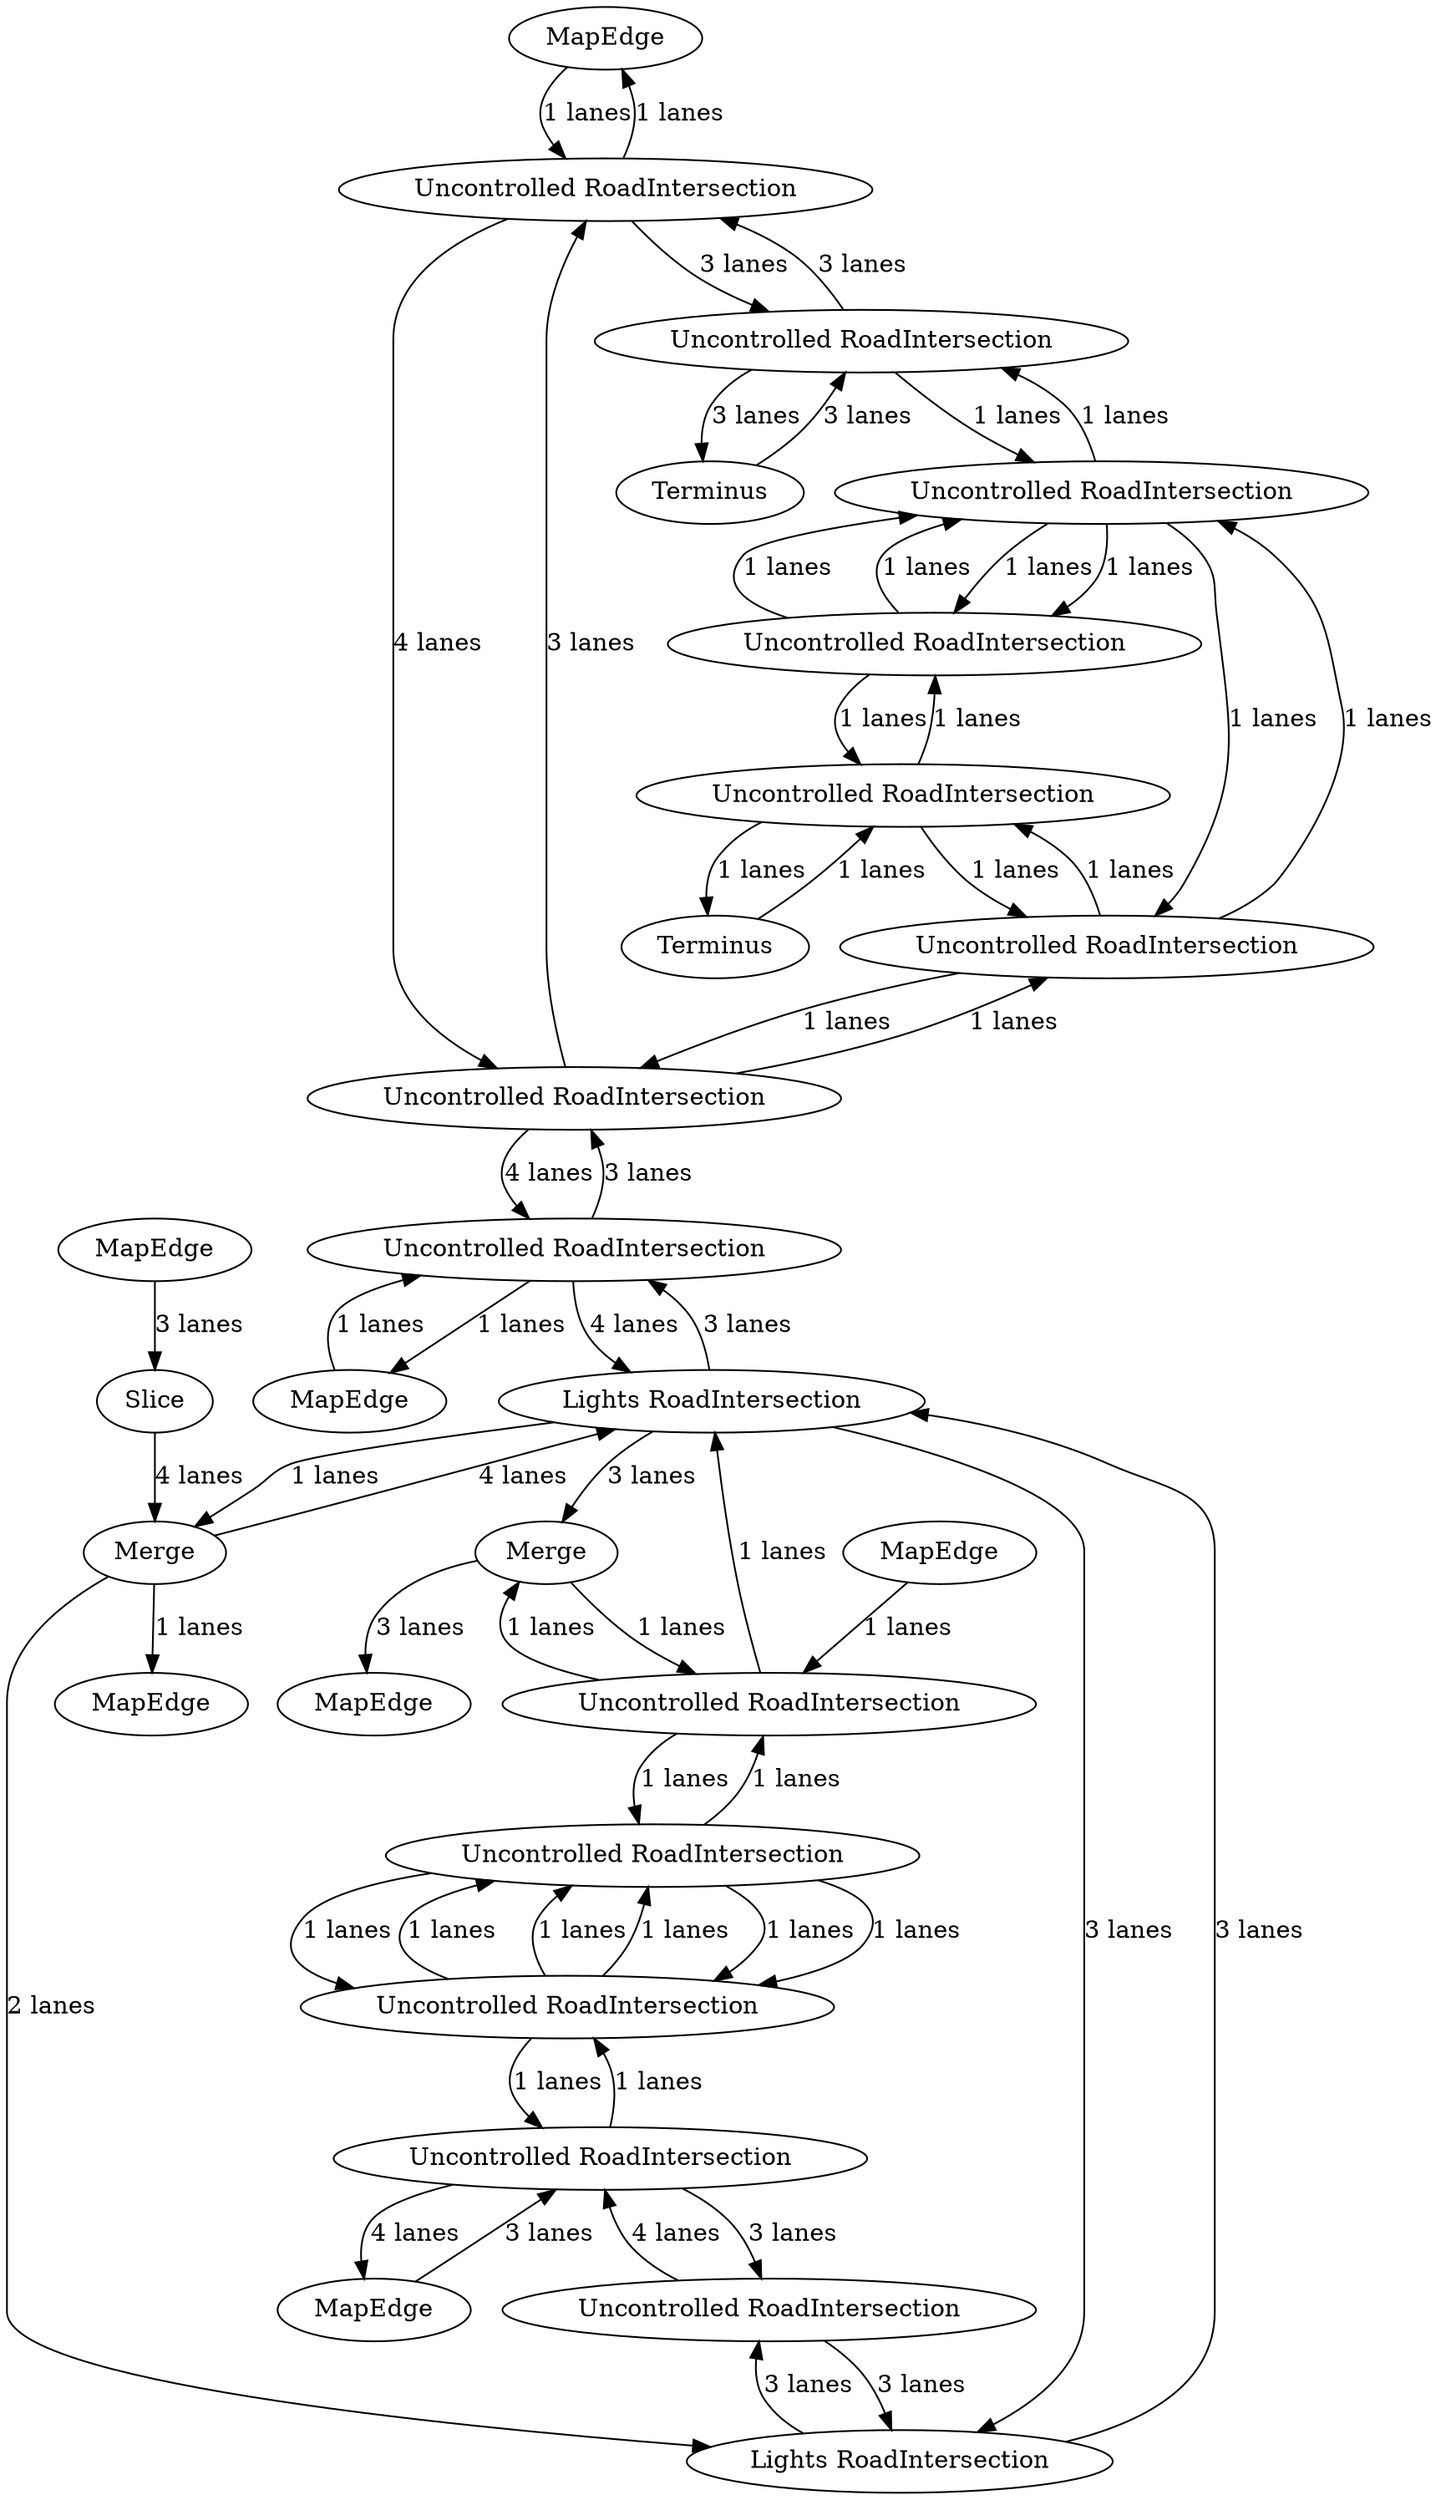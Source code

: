 digraph {
    0 [ label = "MapEdge" ]
    1 [ label = "Uncontrolled RoadIntersection" ]
    2 [ label = "MapEdge" ]
    3 [ label = "Uncontrolled RoadIntersection" ]
    4 [ label = "MapEdge" ]
    5 [ label = "Slice" ]
    6 [ label = "Merge" ]
    7 [ label = "MapEdge" ]
    8 [ label = "Terminus" ]
    9 [ label = "Lights RoadIntersection" ]
    10 [ label = "Uncontrolled RoadIntersection" ]
    11 [ label = "MapEdge" ]
    12 [ label = "MapEdge" ]
    13 [ label = "MapEdge" ]
    14 [ label = "Terminus" ]
    15 [ label = "Lights RoadIntersection" ]
    16 [ label = "Uncontrolled RoadIntersection" ]
    17 [ label = "Uncontrolled RoadIntersection" ]
    18 [ label = "Uncontrolled RoadIntersection" ]
    19 [ label = "Uncontrolled RoadIntersection" ]
    20 [ label = "Merge" ]
    21 [ label = "Uncontrolled RoadIntersection" ]
    22 [ label = "Uncontrolled RoadIntersection" ]
    23 [ label = "Uncontrolled RoadIntersection" ]
    24 [ label = "Uncontrolled RoadIntersection" ]
    25 [ label = "Uncontrolled RoadIntersection" ]
    26 [ label = "Uncontrolled RoadIntersection" ]
    0 -> 1 [ label = "1 lanes" ]
    1 -> 0 [ label = "1 lanes" ]
    2 -> 3 [ label = "1 lanes" ]
    3 -> 2 [ label = "1 lanes" ]
    3 -> 21 [ label = "3 lanes" ]
    21 -> 3 [ label = "4 lanes" ]
    21 -> 1 [ label = "3 lanes" ]
    1 -> 21 [ label = "4 lanes" ]
    20 -> 4 [ label = "3 lanes" ]
    5 -> 6 [ label = "4 lanes" ]
    6 -> 15 [ label = "4 lanes" ]
    7 -> 5 [ label = "3 lanes" ]
    1 -> 22 [ label = "3 lanes" ]
    22 -> 1 [ label = "3 lanes" ]
    22 -> 8 [ label = "3 lanes" ]
    8 -> 22 [ label = "3 lanes" ]
    15 -> 20 [ label = "3 lanes" ]
    6 -> 9 [ label = "2 lanes" ]
    15 -> 3 [ label = "3 lanes" ]
    3 -> 15 [ label = "4 lanes" ]
    10 -> 9 [ label = "3 lanes" ]
    9 -> 10 [ label = "3 lanes" ]
    11 -> 16 [ label = "3 lanes" ]
    16 -> 11 [ label = "4 lanes" ]
    16 -> 10 [ label = "3 lanes" ]
    10 -> 16 [ label = "4 lanes" ]
    6 -> 12 [ label = "1 lanes" ]
    15 -> 6 [ label = "1 lanes" ]
    19 -> 15 [ label = "1 lanes" ]
    13 -> 19 [ label = "1 lanes" ]
    23 -> 26 [ label = "1 lanes" ]
    26 -> 23 [ label = "1 lanes" ]
    26 -> 25 [ label = "1 lanes" ]
    25 -> 26 [ label = "1 lanes" ]
    25 -> 14 [ label = "1 lanes" ]
    14 -> 25 [ label = "1 lanes" ]
    9 -> 15 [ label = "3 lanes" ]
    15 -> 9 [ label = "3 lanes" ]
    16 -> 17 [ label = "1 lanes" ]
    17 -> 16 [ label = "1 lanes" ]
    17 -> 18 [ label = "1 lanes" ]
    18 -> 17 [ label = "1 lanes" ]
    17 -> 18 [ label = "1 lanes" ]
    18 -> 17 [ label = "1 lanes" ]
    18 -> 19 [ label = "1 lanes" ]
    19 -> 18 [ label = "1 lanes" ]
    19 -> 20 [ label = "1 lanes" ]
    20 -> 19 [ label = "1 lanes" ]
    17 -> 18 [ label = "1 lanes" ]
    18 -> 17 [ label = "1 lanes" ]
    21 -> 24 [ label = "1 lanes" ]
    24 -> 21 [ label = "1 lanes" ]
    24 -> 23 [ label = "1 lanes" ]
    23 -> 24 [ label = "1 lanes" ]
    22 -> 23 [ label = "1 lanes" ]
    23 -> 22 [ label = "1 lanes" ]
    23 -> 26 [ label = "1 lanes" ]
    26 -> 23 [ label = "1 lanes" ]
    24 -> 25 [ label = "1 lanes" ]
    25 -> 24 [ label = "1 lanes" ]
}
